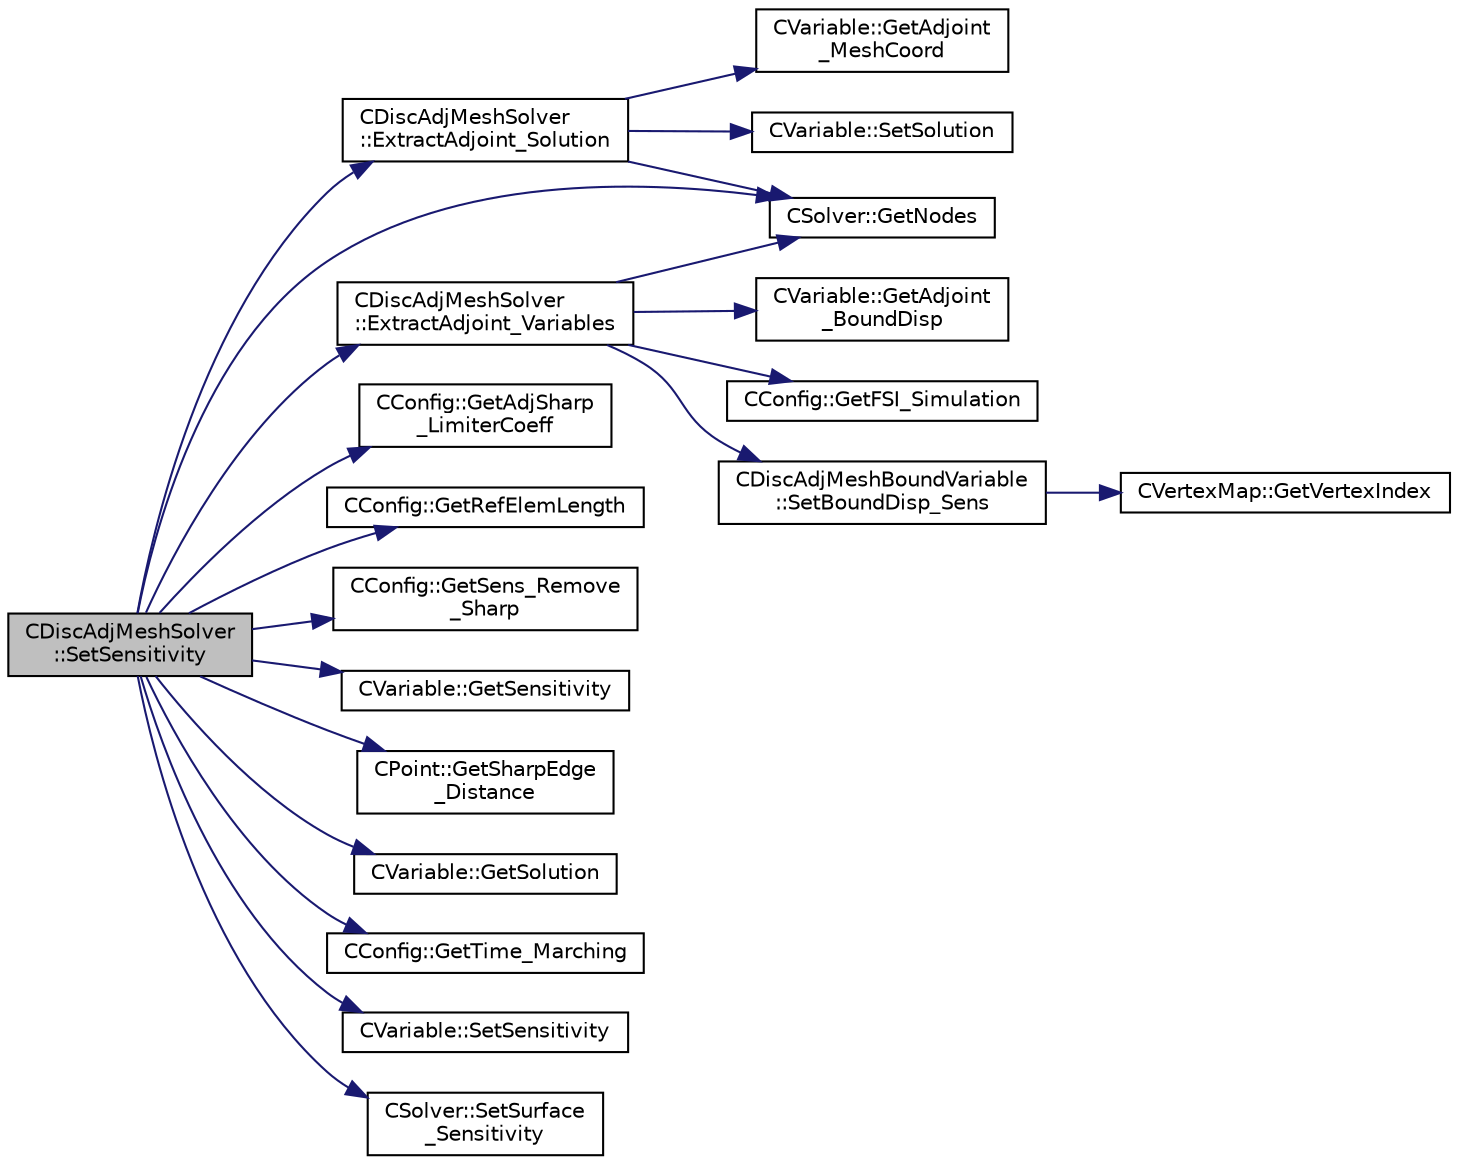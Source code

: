 digraph "CDiscAdjMeshSolver::SetSensitivity"
{
 // LATEX_PDF_SIZE
  edge [fontname="Helvetica",fontsize="10",labelfontname="Helvetica",labelfontsize="10"];
  node [fontname="Helvetica",fontsize="10",shape=record];
  rankdir="LR";
  Node1 [label="CDiscAdjMeshSolver\l::SetSensitivity",height=0.2,width=0.4,color="black", fillcolor="grey75", style="filled", fontcolor="black",tooltip="Extract and set the geometrical sensitivity."];
  Node1 -> Node2 [color="midnightblue",fontsize="10",style="solid",fontname="Helvetica"];
  Node2 [label="CDiscAdjMeshSolver\l::ExtractAdjoint_Solution",height=0.2,width=0.4,color="black", fillcolor="white", style="filled",URL="$classCDiscAdjMeshSolver.html#afbae7188b0593e45aa1f34048e14a9ad",tooltip="Sets the adjoint values of the input variables of the flow (+turb.) iteration after tape has been eva..."];
  Node2 -> Node3 [color="midnightblue",fontsize="10",style="solid",fontname="Helvetica"];
  Node3 [label="CVariable::GetAdjoint\l_MeshCoord",height=0.2,width=0.4,color="black", fillcolor="white", style="filled",URL="$classCVariable.html#afa1973e4188100284d9dd933c9e55a3c",tooltip="A virtual member. Recover the value of the adjoint of the mesh coordinates."];
  Node2 -> Node4 [color="midnightblue",fontsize="10",style="solid",fontname="Helvetica"];
  Node4 [label="CSolver::GetNodes",height=0.2,width=0.4,color="black", fillcolor="white", style="filled",URL="$classCSolver.html#af3198e52a2ea377bb765647b5e697197",tooltip="Allow outside access to the nodes of the solver, containing conservatives, primitives,..."];
  Node2 -> Node5 [color="midnightblue",fontsize="10",style="solid",fontname="Helvetica"];
  Node5 [label="CVariable::SetSolution",height=0.2,width=0.4,color="black", fillcolor="white", style="filled",URL="$classCVariable.html#a22fbbd7bc6491672843000644a05c6a5",tooltip="Set the value of the solution, all variables."];
  Node1 -> Node6 [color="midnightblue",fontsize="10",style="solid",fontname="Helvetica"];
  Node6 [label="CDiscAdjMeshSolver\l::ExtractAdjoint_Variables",height=0.2,width=0.4,color="black", fillcolor="white", style="filled",URL="$classCDiscAdjMeshSolver.html#a3394ab931fd79de9bc93e6c7b86b4c8e",tooltip="A virtual member."];
  Node6 -> Node7 [color="midnightblue",fontsize="10",style="solid",fontname="Helvetica"];
  Node7 [label="CVariable::GetAdjoint\l_BoundDisp",height=0.2,width=0.4,color="black", fillcolor="white", style="filled",URL="$classCVariable.html#afec4e4c79c22cf6d497d4c4300218caf",tooltip="A virtual member. Recover the value of the adjoint of the boundary displacements."];
  Node6 -> Node8 [color="midnightblue",fontsize="10",style="solid",fontname="Helvetica"];
  Node8 [label="CConfig::GetFSI_Simulation",height=0.2,width=0.4,color="black", fillcolor="white", style="filled",URL="$classCConfig.html#ab3fdf060d59e990ed2e9418e8df56ad7",tooltip="Check if the simulation we are running is a FSI simulation."];
  Node6 -> Node4 [color="midnightblue",fontsize="10",style="solid",fontname="Helvetica"];
  Node6 -> Node9 [color="midnightblue",fontsize="10",style="solid",fontname="Helvetica"];
  Node9 [label="CDiscAdjMeshBoundVariable\l::SetBoundDisp_Sens",height=0.2,width=0.4,color="black", fillcolor="white", style="filled",URL="$classCDiscAdjMeshBoundVariable.html#a8073a334beca3aacd2866e3e87eef060",tooltip="Set the value of the sensitivity with respect to the undeformed coordinates."];
  Node9 -> Node10 [color="midnightblue",fontsize="10",style="solid",fontname="Helvetica"];
  Node10 [label="CVertexMap::GetVertexIndex",height=0.2,width=0.4,color="black", fillcolor="white", style="filled",URL="$classCVertexMap.html#ae62665f7065cb9e31c2aec1ec90c0afc",tooltip="Convert a point index to vertex index."];
  Node1 -> Node11 [color="midnightblue",fontsize="10",style="solid",fontname="Helvetica"];
  Node11 [label="CConfig::GetAdjSharp\l_LimiterCoeff",height=0.2,width=0.4,color="black", fillcolor="white", style="filled",URL="$classCConfig.html#ac421daafab2ffc8171aba0a05ce017ab",tooltip="Get the value of sharp edge limiter."];
  Node1 -> Node4 [color="midnightblue",fontsize="10",style="solid",fontname="Helvetica"];
  Node1 -> Node12 [color="midnightblue",fontsize="10",style="solid",fontname="Helvetica"];
  Node12 [label="CConfig::GetRefElemLength",height=0.2,width=0.4,color="black", fillcolor="white", style="filled",URL="$classCConfig.html#a7c7b4b489dcb3b505c091de0ae300891",tooltip="Get the reference element length for computing the slope limiting epsilon."];
  Node1 -> Node13 [color="midnightblue",fontsize="10",style="solid",fontname="Helvetica"];
  Node13 [label="CConfig::GetSens_Remove\l_Sharp",height=0.2,width=0.4,color="black", fillcolor="white", style="filled",URL="$classCConfig.html#ab33081c547f43eb27cc54852d4629dd3",tooltip="Provides information about if the sharp edges are going to be removed from the sensitivity."];
  Node1 -> Node14 [color="midnightblue",fontsize="10",style="solid",fontname="Helvetica"];
  Node14 [label="CVariable::GetSensitivity",height=0.2,width=0.4,color="black", fillcolor="white", style="filled",URL="$classCVariable.html#a2ce07811a68600f081ac89afb4cab1b6",tooltip="Get the Sensitivity at the node."];
  Node1 -> Node15 [color="midnightblue",fontsize="10",style="solid",fontname="Helvetica"];
  Node15 [label="CPoint::GetSharpEdge\l_Distance",height=0.2,width=0.4,color="black", fillcolor="white", style="filled",URL="$classCPoint.html#a8610d0fe0bf651b7036be5b3a6e1c130",tooltip="Get the value of the distance to a sharp edge."];
  Node1 -> Node16 [color="midnightblue",fontsize="10",style="solid",fontname="Helvetica"];
  Node16 [label="CVariable::GetSolution",height=0.2,width=0.4,color="black", fillcolor="white", style="filled",URL="$classCVariable.html#a261483e39c23c1de7cb9aea7e917c121",tooltip="Get the solution."];
  Node1 -> Node17 [color="midnightblue",fontsize="10",style="solid",fontname="Helvetica"];
  Node17 [label="CConfig::GetTime_Marching",height=0.2,width=0.4,color="black", fillcolor="white", style="filled",URL="$classCConfig.html#ac47e04d76ce865893a94dcedd3c9b6a5",tooltip="Provides information about the time integration, and change the write in the output files information..."];
  Node1 -> Node18 [color="midnightblue",fontsize="10",style="solid",fontname="Helvetica"];
  Node18 [label="CVariable::SetSensitivity",height=0.2,width=0.4,color="black", fillcolor="white", style="filled",URL="$classCVariable.html#a390eb9a4c1d544496932479d9a762df3",tooltip="Set the sensitivity at the node."];
  Node1 -> Node19 [color="midnightblue",fontsize="10",style="solid",fontname="Helvetica"];
  Node19 [label="CSolver::SetSurface\l_Sensitivity",height=0.2,width=0.4,color="black", fillcolor="white", style="filled",URL="$classCSolver.html#a42066f0c26b2afbe788f8a1d0322cdba",tooltip="A virtual member."];
}
